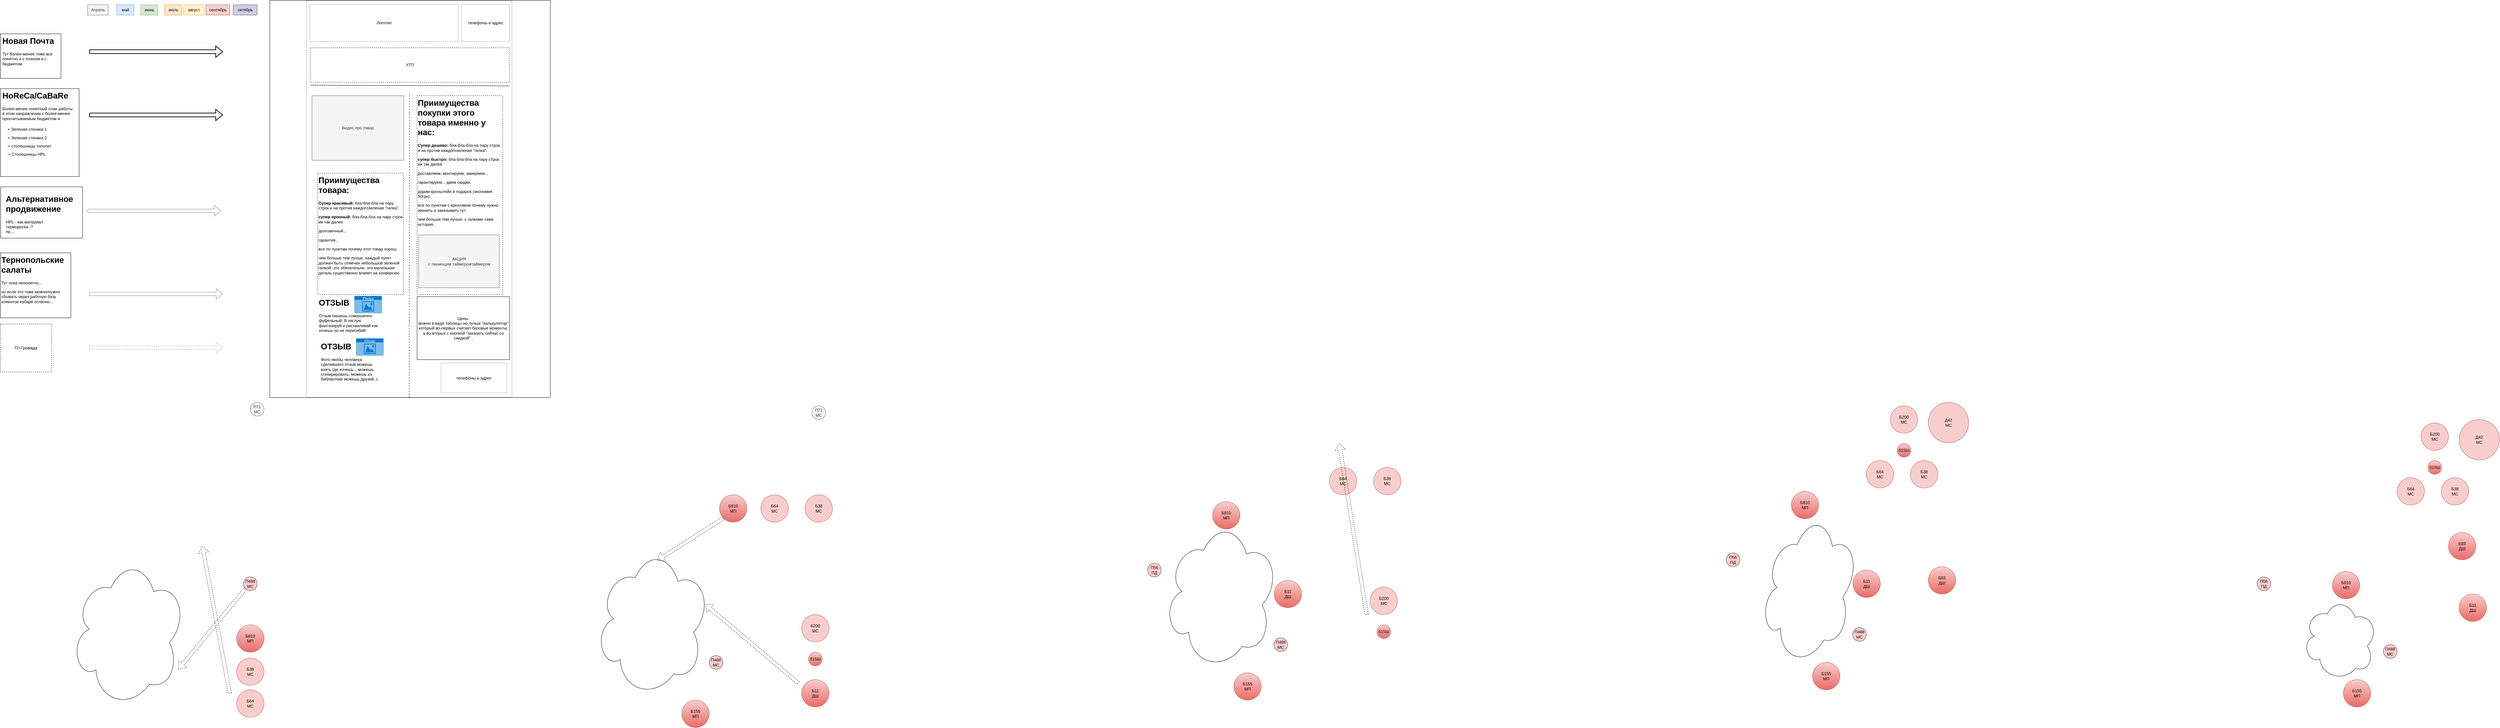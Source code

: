 <mxfile version="28.2.1">
  <diagram name="Страница — 1" id="AKcE09l3o6iO4Kq20cnW">
    <mxGraphModel dx="2803" dy="3482" grid="1" gridSize="10" guides="1" tooltips="1" connect="1" arrows="1" fold="1" page="1" pageScale="1" pageWidth="827" pageHeight="1169" math="0" shadow="0">
      <root>
        <mxCell id="0" />
        <mxCell id="1" parent="0" />
        <mxCell id="nsNuIMtcXiOr1RFA82_m-1" value="&lt;div&gt;П71&lt;/div&gt;&lt;div&gt;МС&lt;/div&gt;" style="ellipse;whiteSpace=wrap;html=1;aspect=fixed;fillColor=#f5f5f5;fontColor=#333333;strokeColor=#666666;" parent="1" vertex="1">
          <mxGeometry x="770" y="10" width="40" height="40" as="geometry" />
        </mxCell>
        <mxCell id="nsNuIMtcXiOr1RFA82_m-2" value="" style="ellipse;shape=cloud;whiteSpace=wrap;html=1;rotation=15;" parent="1" vertex="1">
          <mxGeometry x="249" y="460" width="330" height="440" as="geometry" />
        </mxCell>
        <mxCell id="nsNuIMtcXiOr1RFA82_m-3" value="&lt;div&gt;Б38&lt;/div&gt;&lt;div&gt;МС&lt;/div&gt;" style="ellipse;whiteSpace=wrap;html=1;aspect=fixed;fillColor=#f8cecc;strokeColor=#b85450;" parent="1" vertex="1">
          <mxGeometry x="730" y="757" width="80" height="80" as="geometry" />
        </mxCell>
        <mxCell id="nsNuIMtcXiOr1RFA82_m-4" value="&lt;div&gt;Б64&lt;/div&gt;&lt;div&gt;МС&lt;/div&gt;" style="ellipse;whiteSpace=wrap;html=1;aspect=fixed;fillColor=#f8cecc;strokeColor=#b85450;" parent="1" vertex="1">
          <mxGeometry x="730" y="850" width="80" height="80" as="geometry" />
        </mxCell>
        <mxCell id="nsNuIMtcXiOr1RFA82_m-5" value="&lt;div&gt;Б810&lt;/div&gt;&lt;div&gt;МП&lt;/div&gt;" style="ellipse;whiteSpace=wrap;html=1;aspect=fixed;fillColor=#f8cecc;strokeColor=#b85450;gradientColor=#ea6b66;" parent="1" vertex="1">
          <mxGeometry x="730" y="660" width="80" height="80" as="geometry" />
        </mxCell>
        <mxCell id="nsNuIMtcXiOr1RFA82_m-6" value="&lt;div&gt;П488&lt;/div&gt;&lt;div&gt;МС&lt;/div&gt;" style="ellipse;whiteSpace=wrap;html=1;aspect=fixed;fillColor=#ffcccc;strokeColor=#36393d;" parent="1" vertex="1">
          <mxGeometry x="750" y="520" width="40" height="40" as="geometry" />
        </mxCell>
        <mxCell id="nsNuIMtcXiOr1RFA82_m-7" value="&lt;div&gt;П71&lt;/div&gt;&lt;div&gt;МС&lt;/div&gt;" style="ellipse;whiteSpace=wrap;html=1;aspect=fixed;fillColor=#f5f5f5;fontColor=#333333;strokeColor=#666666;" parent="1" vertex="1">
          <mxGeometry x="2410" y="20" width="40" height="40" as="geometry" />
        </mxCell>
        <mxCell id="nsNuIMtcXiOr1RFA82_m-8" value="" style="ellipse;shape=cloud;whiteSpace=wrap;html=1;rotation=15;" parent="1" vertex="1">
          <mxGeometry x="1780" y="430" width="330" height="440" as="geometry" />
        </mxCell>
        <mxCell id="nsNuIMtcXiOr1RFA82_m-9" value="&lt;div&gt;Б38&lt;/div&gt;&lt;div&gt;МС&lt;/div&gt;" style="ellipse;whiteSpace=wrap;html=1;aspect=fixed;fillColor=#f8cecc;strokeColor=#b85450;" parent="1" vertex="1">
          <mxGeometry x="2390" y="280" width="80" height="80" as="geometry" />
        </mxCell>
        <mxCell id="nsNuIMtcXiOr1RFA82_m-10" value="&lt;div&gt;Б64&lt;/div&gt;&lt;div&gt;МС&lt;/div&gt;" style="ellipse;whiteSpace=wrap;html=1;aspect=fixed;fillColor=#f8cecc;strokeColor=#b85450;" parent="1" vertex="1">
          <mxGeometry x="2261" y="280" width="80" height="80" as="geometry" />
        </mxCell>
        <mxCell id="nsNuIMtcXiOr1RFA82_m-11" value="&lt;div&gt;Б810&lt;/div&gt;&lt;div&gt;МП&lt;/div&gt;" style="ellipse;whiteSpace=wrap;html=1;aspect=fixed;fillColor=#f8cecc;strokeColor=#b85450;gradientColor=#ea6b66;" parent="1" vertex="1">
          <mxGeometry x="2140" y="280" width="80" height="80" as="geometry" />
        </mxCell>
        <mxCell id="nsNuIMtcXiOr1RFA82_m-12" value="&lt;div&gt;П488&lt;/div&gt;&lt;div&gt;МС&lt;/div&gt;" style="ellipse;whiteSpace=wrap;html=1;aspect=fixed;fillColor=#ffcccc;strokeColor=#36393d;" parent="1" vertex="1">
          <mxGeometry x="2110" y="750" width="40" height="40" as="geometry" />
        </mxCell>
        <mxCell id="nsNuIMtcXiOr1RFA82_m-13" value="" style="shape=flexArrow;endArrow=classic;html=1;rounded=0;exitX=0;exitY=1;exitDx=0;exitDy=0;dashed=1;" parent="1" source="nsNuIMtcXiOr1RFA82_m-6" edge="1">
          <mxGeometry width="50" height="50" relative="1" as="geometry">
            <mxPoint x="630" y="520" as="sourcePoint" />
            <mxPoint x="560" y="790" as="targetPoint" />
          </mxGeometry>
        </mxCell>
        <mxCell id="nsNuIMtcXiOr1RFA82_m-14" value="" style="shape=flexArrow;endArrow=classic;html=1;rounded=0;dashed=1;" parent="1" edge="1">
          <mxGeometry width="50" height="50" relative="1" as="geometry">
            <mxPoint x="710" y="860" as="sourcePoint" />
            <mxPoint x="630" y="430" as="targetPoint" />
          </mxGeometry>
        </mxCell>
        <mxCell id="nsNuIMtcXiOr1RFA82_m-15" value="&lt;div&gt;Б155&lt;/div&gt;&lt;div&gt;МП&lt;/div&gt;" style="ellipse;whiteSpace=wrap;html=1;aspect=fixed;fillColor=#f8cecc;strokeColor=#b85450;gradientColor=#ea6b66;" parent="1" vertex="1">
          <mxGeometry x="2030" y="880" width="80" height="80" as="geometry" />
        </mxCell>
        <mxCell id="nsNuIMtcXiOr1RFA82_m-16" value="&lt;div&gt;Б200&lt;/div&gt;&lt;div&gt;МС&lt;/div&gt;" style="ellipse;whiteSpace=wrap;html=1;aspect=fixed;fillColor=#f8cecc;strokeColor=#b85450;" parent="1" vertex="1">
          <mxGeometry x="2380" y="630" width="80" height="80" as="geometry" />
        </mxCell>
        <mxCell id="nsNuIMtcXiOr1RFA82_m-17" value="&lt;div&gt;Б11&lt;/div&gt;&lt;div&gt;ДШ&lt;/div&gt;" style="ellipse;whiteSpace=wrap;html=1;aspect=fixed;fillColor=#f8cecc;strokeColor=#b85450;gradientColor=#ea6b66;" parent="1" vertex="1">
          <mxGeometry x="2380" y="820" width="80" height="80" as="geometry" />
        </mxCell>
        <mxCell id="nsNuIMtcXiOr1RFA82_m-18" value="б15Ш" style="ellipse;whiteSpace=wrap;html=1;aspect=fixed;fillColor=#f8cecc;strokeColor=#b85450;gradientColor=#ea6b66;" parent="1" vertex="1">
          <mxGeometry x="2400" y="740" width="40" height="40" as="geometry" />
        </mxCell>
        <mxCell id="nsNuIMtcXiOr1RFA82_m-22" value="" style="ellipse;shape=cloud;whiteSpace=wrap;html=1;rotation=15;" parent="1" vertex="1">
          <mxGeometry x="3440" y="350" width="330" height="440" as="geometry" />
        </mxCell>
        <mxCell id="nsNuIMtcXiOr1RFA82_m-23" value="&lt;div&gt;Б38&lt;/div&gt;&lt;div&gt;МС&lt;/div&gt;" style="ellipse;whiteSpace=wrap;html=1;aspect=fixed;fillColor=#f8cecc;strokeColor=#b85450;" parent="1" vertex="1">
          <mxGeometry x="4050" y="200" width="80" height="80" as="geometry" />
        </mxCell>
        <mxCell id="nsNuIMtcXiOr1RFA82_m-24" value="&lt;div&gt;Б64&lt;/div&gt;&lt;div&gt;МС&lt;/div&gt;" style="ellipse;whiteSpace=wrap;html=1;aspect=fixed;fillColor=#f8cecc;strokeColor=#b85450;" parent="1" vertex="1">
          <mxGeometry x="3921" y="200" width="80" height="80" as="geometry" />
        </mxCell>
        <mxCell id="nsNuIMtcXiOr1RFA82_m-25" value="&lt;div&gt;Б810&lt;/div&gt;&lt;div&gt;МП&lt;/div&gt;" style="ellipse;whiteSpace=wrap;html=1;aspect=fixed;fillColor=#f8cecc;strokeColor=#b85450;gradientColor=#ea6b66;" parent="1" vertex="1">
          <mxGeometry x="3580" y="300" width="80" height="80" as="geometry" />
        </mxCell>
        <mxCell id="nsNuIMtcXiOr1RFA82_m-26" value="&lt;div&gt;П488&lt;/div&gt;&lt;div&gt;МС&lt;/div&gt;" style="ellipse;whiteSpace=wrap;html=1;aspect=fixed;fillColor=#ffcccc;strokeColor=#36393d;" parent="1" vertex="1">
          <mxGeometry x="3759" y="698" width="40" height="40" as="geometry" />
        </mxCell>
        <mxCell id="nsNuIMtcXiOr1RFA82_m-27" value="&lt;div&gt;Б155&lt;/div&gt;&lt;div&gt;МП&lt;/div&gt;" style="ellipse;whiteSpace=wrap;html=1;aspect=fixed;fillColor=#f8cecc;strokeColor=#b85450;gradientColor=#ea6b66;" parent="1" vertex="1">
          <mxGeometry x="3642" y="800" width="80" height="80" as="geometry" />
        </mxCell>
        <mxCell id="nsNuIMtcXiOr1RFA82_m-28" value="&lt;div&gt;Б200&lt;/div&gt;&lt;div&gt;МС&lt;/div&gt;" style="ellipse;whiteSpace=wrap;html=1;aspect=fixed;fillColor=#f8cecc;strokeColor=#b85450;" parent="1" vertex="1">
          <mxGeometry x="4040" y="550" width="80" height="80" as="geometry" />
        </mxCell>
        <mxCell id="nsNuIMtcXiOr1RFA82_m-29" value="&lt;div&gt;Б11&lt;/div&gt;&lt;div&gt;ДШ&lt;/div&gt;" style="ellipse;whiteSpace=wrap;html=1;aspect=fixed;fillColor=#f8cecc;strokeColor=#b85450;gradientColor=#ea6b66;" parent="1" vertex="1">
          <mxGeometry x="3760" y="530" width="80" height="80" as="geometry" />
        </mxCell>
        <mxCell id="nsNuIMtcXiOr1RFA82_m-30" value="б15Ш" style="ellipse;whiteSpace=wrap;html=1;aspect=fixed;fillColor=#f8cecc;strokeColor=#b85450;gradientColor=#ea6b66;" parent="1" vertex="1">
          <mxGeometry x="4060" y="660" width="40" height="40" as="geometry" />
        </mxCell>
        <mxCell id="nsNuIMtcXiOr1RFA82_m-31" value="" style="shape=flexArrow;endArrow=classic;html=1;rounded=0;dashed=1;exitX=0;exitY=1;exitDx=0;exitDy=0;entryX=0.4;entryY=0.1;entryDx=0;entryDy=0;entryPerimeter=0;" parent="1" source="nsNuIMtcXiOr1RFA82_m-11" target="nsNuIMtcXiOr1RFA82_m-8" edge="1">
          <mxGeometry width="50" height="50" relative="1" as="geometry">
            <mxPoint x="1960" y="370" as="sourcePoint" />
            <mxPoint x="1892" y="447" as="targetPoint" />
          </mxGeometry>
        </mxCell>
        <mxCell id="nsNuIMtcXiOr1RFA82_m-32" value="" style="shape=flexArrow;endArrow=classic;html=1;rounded=0;dashed=1;entryX=0.91;entryY=0.3;entryDx=0;entryDy=0;entryPerimeter=0;" parent="1" target="nsNuIMtcXiOr1RFA82_m-8" edge="1">
          <mxGeometry width="50" height="50" relative="1" as="geometry">
            <mxPoint x="2370" y="830" as="sourcePoint" />
            <mxPoint x="2160" y="600" as="targetPoint" />
          </mxGeometry>
        </mxCell>
        <mxCell id="nsNuIMtcXiOr1RFA82_m-33" value="&lt;div&gt;П56&lt;/div&gt;&lt;div&gt;ПД&lt;/div&gt;" style="ellipse;whiteSpace=wrap;html=1;aspect=fixed;fillColor=#ffcccc;strokeColor=#36393d;" parent="1" vertex="1">
          <mxGeometry x="3390" y="480" width="40" height="40" as="geometry" />
        </mxCell>
        <mxCell id="nsNuIMtcXiOr1RFA82_m-34" value="" style="ellipse;shape=cloud;whiteSpace=wrap;html=1;rotation=15;" parent="1" vertex="1">
          <mxGeometry x="5187.68" y="327.59" width="270" height="450" as="geometry" />
        </mxCell>
        <mxCell id="nsNuIMtcXiOr1RFA82_m-35" value="&lt;div&gt;Б38&lt;/div&gt;&lt;div&gt;МС&lt;/div&gt;" style="ellipse;whiteSpace=wrap;html=1;aspect=fixed;fillColor=#f8cecc;strokeColor=#b85450;" parent="1" vertex="1">
          <mxGeometry x="5618" y="180" width="80" height="80" as="geometry" />
        </mxCell>
        <mxCell id="nsNuIMtcXiOr1RFA82_m-36" value="&lt;div&gt;Б64&lt;/div&gt;&lt;div&gt;МС&lt;/div&gt;" style="ellipse;whiteSpace=wrap;html=1;aspect=fixed;fillColor=#f8cecc;strokeColor=#b85450;" parent="1" vertex="1">
          <mxGeometry x="5489" y="180" width="80" height="80" as="geometry" />
        </mxCell>
        <mxCell id="nsNuIMtcXiOr1RFA82_m-37" value="&lt;div&gt;Б810&lt;/div&gt;&lt;div&gt;МП&lt;/div&gt;" style="ellipse;whiteSpace=wrap;html=1;aspect=fixed;fillColor=#f8cecc;strokeColor=#b85450;gradientColor=#ea6b66;" parent="1" vertex="1">
          <mxGeometry x="5270" y="270" width="80" height="80" as="geometry" />
        </mxCell>
        <mxCell id="nsNuIMtcXiOr1RFA82_m-38" value="&lt;div&gt;П488&lt;/div&gt;&lt;div&gt;МС&lt;/div&gt;" style="ellipse;whiteSpace=wrap;html=1;aspect=fixed;fillColor=#ffcccc;strokeColor=#36393d;" parent="1" vertex="1">
          <mxGeometry x="5449" y="668" width="40" height="40" as="geometry" />
        </mxCell>
        <mxCell id="nsNuIMtcXiOr1RFA82_m-39" value="&lt;div&gt;Б155&lt;/div&gt;&lt;div&gt;МП&lt;/div&gt;" style="ellipse;whiteSpace=wrap;html=1;aspect=fixed;fillColor=#f8cecc;strokeColor=#b85450;gradientColor=#ea6b66;" parent="1" vertex="1">
          <mxGeometry x="5332" y="770" width="80" height="80" as="geometry" />
        </mxCell>
        <mxCell id="nsNuIMtcXiOr1RFA82_m-40" value="&lt;div&gt;Б200&lt;/div&gt;&lt;div&gt;МС&lt;/div&gt;" style="ellipse;whiteSpace=wrap;html=1;aspect=fixed;fillColor=#f8cecc;strokeColor=#b85450;" parent="1" vertex="1">
          <mxGeometry x="5559" y="20" width="80" height="80" as="geometry" />
        </mxCell>
        <mxCell id="nsNuIMtcXiOr1RFA82_m-41" value="&lt;div&gt;Б11&lt;/div&gt;&lt;div&gt;ДШ&lt;/div&gt;" style="ellipse;whiteSpace=wrap;html=1;aspect=fixed;fillColor=#f8cecc;strokeColor=#b85450;gradientColor=#ea6b66;" parent="1" vertex="1">
          <mxGeometry x="5450" y="500" width="80" height="80" as="geometry" />
        </mxCell>
        <mxCell id="nsNuIMtcXiOr1RFA82_m-42" value="б15Ш" style="ellipse;whiteSpace=wrap;html=1;aspect=fixed;fillColor=#f8cecc;strokeColor=#b85450;gradientColor=#ea6b66;" parent="1" vertex="1">
          <mxGeometry x="5579" y="130" width="40" height="40" as="geometry" />
        </mxCell>
        <mxCell id="nsNuIMtcXiOr1RFA82_m-43" value="&lt;div&gt;П56&lt;/div&gt;&lt;div&gt;ПД&lt;/div&gt;" style="ellipse;whiteSpace=wrap;html=1;aspect=fixed;fillColor=#ffcccc;strokeColor=#36393d;" parent="1" vertex="1">
          <mxGeometry x="5080" y="450" width="40" height="40" as="geometry" />
        </mxCell>
        <mxCell id="nsNuIMtcXiOr1RFA82_m-44" value="&lt;div&gt;Б83&lt;/div&gt;&lt;div&gt;ДШ&lt;/div&gt;" style="ellipse;whiteSpace=wrap;html=1;aspect=fixed;fillColor=#f8cecc;strokeColor=#b85450;gradientColor=#ea6b66;" parent="1" vertex="1">
          <mxGeometry x="5670" y="490" width="80" height="80" as="geometry" />
        </mxCell>
        <mxCell id="nsNuIMtcXiOr1RFA82_m-45" value="&lt;div&gt;Д42&lt;/div&gt;&lt;div&gt;МС&lt;/div&gt;" style="ellipse;whiteSpace=wrap;html=1;aspect=fixed;fillColor=#f8cecc;strokeColor=#b85450;" parent="1" vertex="1">
          <mxGeometry x="5670" y="10" width="118" height="118" as="geometry" />
        </mxCell>
        <mxCell id="nsNuIMtcXiOr1RFA82_m-46" value="" style="shape=flexArrow;endArrow=classic;html=1;rounded=0;dashed=1;" parent="1" edge="1">
          <mxGeometry width="50" height="50" relative="1" as="geometry">
            <mxPoint x="4030" y="630" as="sourcePoint" />
            <mxPoint x="3950" y="130" as="targetPoint" />
          </mxGeometry>
        </mxCell>
        <mxCell id="nsNuIMtcXiOr1RFA82_m-47" value="" style="ellipse;shape=cloud;whiteSpace=wrap;html=1;rotation=15;" parent="1" vertex="1">
          <mxGeometry x="6762.24" y="580.83" width="220" height="240" as="geometry" />
        </mxCell>
        <mxCell id="nsNuIMtcXiOr1RFA82_m-48" value="&lt;div&gt;Б38&lt;/div&gt;&lt;div&gt;МС&lt;/div&gt;" style="ellipse;whiteSpace=wrap;html=1;aspect=fixed;fillColor=#f8cecc;strokeColor=#b85450;" parent="1" vertex="1">
          <mxGeometry x="7168" y="230" width="80" height="80" as="geometry" />
        </mxCell>
        <mxCell id="nsNuIMtcXiOr1RFA82_m-49" value="&lt;div&gt;Б64&lt;/div&gt;&lt;div&gt;МС&lt;/div&gt;" style="ellipse;whiteSpace=wrap;html=1;aspect=fixed;fillColor=#f8cecc;strokeColor=#b85450;" parent="1" vertex="1">
          <mxGeometry x="7039" y="230" width="80" height="80" as="geometry" />
        </mxCell>
        <mxCell id="nsNuIMtcXiOr1RFA82_m-50" value="&lt;div&gt;Б810&lt;/div&gt;&lt;div&gt;МП&lt;/div&gt;" style="ellipse;whiteSpace=wrap;html=1;aspect=fixed;fillColor=#f8cecc;strokeColor=#b85450;gradientColor=#ea6b66;" parent="1" vertex="1">
          <mxGeometry x="6850" y="504" width="80" height="80" as="geometry" />
        </mxCell>
        <mxCell id="nsNuIMtcXiOr1RFA82_m-51" value="&lt;div&gt;П488&lt;/div&gt;&lt;div&gt;МС&lt;/div&gt;" style="ellipse;whiteSpace=wrap;html=1;aspect=fixed;fillColor=#ffcccc;strokeColor=#36393d;" parent="1" vertex="1">
          <mxGeometry x="6999" y="718" width="40" height="40" as="geometry" />
        </mxCell>
        <mxCell id="nsNuIMtcXiOr1RFA82_m-52" value="&lt;div&gt;Б155&lt;/div&gt;&lt;div&gt;МП&lt;/div&gt;" style="ellipse;whiteSpace=wrap;html=1;aspect=fixed;fillColor=#f8cecc;strokeColor=#b85450;gradientColor=#ea6b66;" parent="1" vertex="1">
          <mxGeometry x="6882" y="820" width="80" height="80" as="geometry" />
        </mxCell>
        <mxCell id="nsNuIMtcXiOr1RFA82_m-53" value="&lt;div&gt;Б200&lt;/div&gt;&lt;div&gt;МС&lt;/div&gt;" style="ellipse;whiteSpace=wrap;html=1;aspect=fixed;fillColor=#f8cecc;strokeColor=#b85450;" parent="1" vertex="1">
          <mxGeometry x="7109" y="70" width="80" height="80" as="geometry" />
        </mxCell>
        <mxCell id="nsNuIMtcXiOr1RFA82_m-54" value="&lt;div&gt;Б11&lt;/div&gt;&lt;div&gt;ДШ&lt;/div&gt;" style="ellipse;whiteSpace=wrap;html=1;aspect=fixed;fillColor=#f8cecc;strokeColor=#b85450;gradientColor=#ea6b66;" parent="1" vertex="1">
          <mxGeometry x="7220" y="570" width="80" height="80" as="geometry" />
        </mxCell>
        <mxCell id="nsNuIMtcXiOr1RFA82_m-55" value="б15Ш" style="ellipse;whiteSpace=wrap;html=1;aspect=fixed;fillColor=#f8cecc;strokeColor=#b85450;gradientColor=#ea6b66;" parent="1" vertex="1">
          <mxGeometry x="7129" y="180" width="40" height="40" as="geometry" />
        </mxCell>
        <mxCell id="nsNuIMtcXiOr1RFA82_m-56" value="&lt;div&gt;П56&lt;/div&gt;&lt;div&gt;ПД&lt;/div&gt;" style="ellipse;whiteSpace=wrap;html=1;aspect=fixed;fillColor=#ffcccc;strokeColor=#36393d;" parent="1" vertex="1">
          <mxGeometry x="6630" y="520" width="40" height="40" as="geometry" />
        </mxCell>
        <mxCell id="nsNuIMtcXiOr1RFA82_m-57" value="&lt;div&gt;Б83&lt;/div&gt;&lt;div&gt;ДШ&lt;/div&gt;" style="ellipse;whiteSpace=wrap;html=1;aspect=fixed;fillColor=#f8cecc;strokeColor=#b85450;gradientColor=#ea6b66;" parent="1" vertex="1">
          <mxGeometry x="7189" y="390" width="80" height="80" as="geometry" />
        </mxCell>
        <mxCell id="nsNuIMtcXiOr1RFA82_m-58" value="&lt;div&gt;Д42&lt;/div&gt;&lt;div&gt;МС&lt;/div&gt;" style="ellipse;whiteSpace=wrap;html=1;aspect=fixed;fillColor=#f8cecc;strokeColor=#b85450;" parent="1" vertex="1">
          <mxGeometry x="7220" y="60" width="118" height="118" as="geometry" />
        </mxCell>
        <mxCell id="nsNuIMtcXiOr1RFA82_m-70" value="ГО Громада" style="rounded=0;whiteSpace=wrap;html=1;dashed=1;" parent="1" vertex="1">
          <mxGeometry x="40" y="-219" width="150" height="140" as="geometry" />
        </mxCell>
        <mxCell id="nsNuIMtcXiOr1RFA82_m-72" value="" style="group" parent="1" vertex="1" connectable="0">
          <mxGeometry x="40" y="-907" width="230" height="257" as="geometry" />
        </mxCell>
        <mxCell id="nsNuIMtcXiOr1RFA82_m-65" value="" style="rounded=0;whiteSpace=wrap;html=1;" parent="nsNuIMtcXiOr1RFA82_m-72" vertex="1">
          <mxGeometry width="230" height="257" as="geometry" />
        </mxCell>
        <mxCell id="nsNuIMtcXiOr1RFA82_m-59" value="&lt;h1 style=&quot;margin-top: 0px;&quot;&gt;HoReCa/CaBaRe&lt;/h1&gt;&lt;p&gt;Более-менее понятный план работы в этом направлении с более-менее&amp;nbsp; просчитываемым бюджетом и понятными кандидатурами и механизмами. и поставщиками:&lt;/p&gt;" style="text;html=1;whiteSpace=wrap;overflow=hidden;rounded=0;" parent="nsNuIMtcXiOr1RFA82_m-72" vertex="1">
          <mxGeometry x="4" width="216" height="96.375" as="geometry" />
        </mxCell>
        <mxCell id="nsNuIMtcXiOr1RFA82_m-60" value="+ Зеленая стенака 1" style="text;html=1;align=center;verticalAlign=middle;resizable=0;points=[];autosize=1;strokeColor=none;fillColor=none;" parent="nsNuIMtcXiOr1RFA82_m-72" vertex="1">
          <mxGeometry x="8" y="104.406" width="140" height="30" as="geometry" />
        </mxCell>
        <mxCell id="nsNuIMtcXiOr1RFA82_m-61" value="+ Зеленая стенака 2" style="text;html=1;align=center;verticalAlign=middle;resizable=0;points=[];autosize=1;strokeColor=none;fillColor=none;" parent="nsNuIMtcXiOr1RFA82_m-72" vertex="1">
          <mxGeometry x="8" y="128.5" width="140" height="30" as="geometry" />
        </mxCell>
        <mxCell id="nsNuIMtcXiOr1RFA82_m-62" value="+ Столешницы HPL" style="text;html=1;align=center;verticalAlign=middle;resizable=0;points=[];autosize=1;strokeColor=none;fillColor=none;" parent="nsNuIMtcXiOr1RFA82_m-72" vertex="1">
          <mxGeometry x="12" y="176.688" width="130" height="30" as="geometry" />
        </mxCell>
        <mxCell id="nsNuIMtcXiOr1RFA82_m-63" value="+ столешницы тополит" style="text;html=1;align=center;verticalAlign=middle;resizable=0;points=[];autosize=1;strokeColor=none;fillColor=none;" parent="nsNuIMtcXiOr1RFA82_m-72" vertex="1">
          <mxGeometry x="10" y="152.594" width="150" height="30" as="geometry" />
        </mxCell>
        <mxCell id="nsNuIMtcXiOr1RFA82_m-73" value="" style="group" parent="1" vertex="1" connectable="0">
          <mxGeometry x="40" y="-1067" width="184" height="130" as="geometry" />
        </mxCell>
        <mxCell id="nsNuIMtcXiOr1RFA82_m-66" value="" style="rounded=0;whiteSpace=wrap;html=1;" parent="nsNuIMtcXiOr1RFA82_m-73" vertex="1">
          <mxGeometry width="177" height="130" as="geometry" />
        </mxCell>
        <mxCell id="nsNuIMtcXiOr1RFA82_m-64" value="&lt;h1 style=&quot;margin-top: 0px;&quot;&gt;Новая Почта&lt;/h1&gt;&lt;p&gt;Тут более-менее тоже все понятно и с планом и с бюджетом&lt;/p&gt;" style="text;html=1;whiteSpace=wrap;overflow=hidden;rounded=0;" parent="nsNuIMtcXiOr1RFA82_m-73" vertex="1">
          <mxGeometry x="4" width="180" height="120" as="geometry" />
        </mxCell>
        <mxCell id="nsNuIMtcXiOr1RFA82_m-74" value="" style="group" parent="1" vertex="1" connectable="0">
          <mxGeometry x="40" y="-427" width="207" height="190" as="geometry" />
        </mxCell>
        <mxCell id="nsNuIMtcXiOr1RFA82_m-69" value="" style="rounded=0;whiteSpace=wrap;html=1;" parent="nsNuIMtcXiOr1RFA82_m-74" vertex="1">
          <mxGeometry width="206" height="190" as="geometry" />
        </mxCell>
        <mxCell id="nsNuIMtcXiOr1RFA82_m-68" value="&lt;h1 style=&quot;margin-top: 0px;&quot;&gt;Тернопольские салаты&lt;/h1&gt;&lt;p&gt;Тут пока непонятно...&lt;/p&gt;&lt;p&gt;но если это тоже можно/нужно сбывать через рабочую базу клиентов кабаре отлично...&lt;/p&gt;" style="text;html=1;whiteSpace=wrap;overflow=hidden;rounded=0;" parent="nsNuIMtcXiOr1RFA82_m-74" vertex="1">
          <mxGeometry x="1" width="206" height="170" as="geometry" />
        </mxCell>
        <mxCell id="nsNuIMtcXiOr1RFA82_m-75" value="" style="shape=flexArrow;endArrow=classic;html=1;rounded=0;strokeWidth=2;" parent="1" edge="1">
          <mxGeometry width="50" height="50" relative="1" as="geometry">
            <mxPoint x="300" y="-830" as="sourcePoint" />
            <mxPoint x="690" y="-830" as="targetPoint" />
          </mxGeometry>
        </mxCell>
        <mxCell id="nsNuIMtcXiOr1RFA82_m-76" value="" style="shape=flexArrow;endArrow=classic;html=1;rounded=0;strokeWidth=2;" parent="1" edge="1">
          <mxGeometry width="50" height="50" relative="1" as="geometry">
            <mxPoint x="300" y="-1015" as="sourcePoint" />
            <mxPoint x="690" y="-1015" as="targetPoint" />
          </mxGeometry>
        </mxCell>
        <mxCell id="nsNuIMtcXiOr1RFA82_m-77" value="" style="shape=flexArrow;endArrow=classic;html=1;rounded=0;strokeWidth=1;strokeColor=#7D7D7D;" parent="1" edge="1">
          <mxGeometry width="50" height="50" relative="1" as="geometry">
            <mxPoint x="300" y="-307" as="sourcePoint" />
            <mxPoint x="690" y="-307" as="targetPoint" />
          </mxGeometry>
        </mxCell>
        <mxCell id="nsNuIMtcXiOr1RFA82_m-78" value="" style="shape=flexArrow;endArrow=classic;html=1;rounded=0;strokeWidth=1;dashed=1;strokeColor=#7D7D7D;" parent="1" edge="1">
          <mxGeometry width="50" height="50" relative="1" as="geometry">
            <mxPoint x="300" y="-149.83" as="sourcePoint" />
            <mxPoint x="690" y="-149.83" as="targetPoint" />
          </mxGeometry>
        </mxCell>
        <mxCell id="nsNuIMtcXiOr1RFA82_m-79" value="Апрель" style="text;html=1;align=center;verticalAlign=middle;resizable=0;points=[];autosize=1;strokeColor=#666666;fillColor=#f5f5f5;fontColor=#333333;" parent="1" vertex="1">
          <mxGeometry x="295" y="-1152" width="60" height="30" as="geometry" />
        </mxCell>
        <mxCell id="nsNuIMtcXiOr1RFA82_m-80" value="май" style="text;html=1;align=center;verticalAlign=middle;resizable=0;points=[];autosize=1;strokeColor=#6c8ebf;fillColor=#dae8fc;" parent="1" vertex="1">
          <mxGeometry x="380" y="-1152" width="50" height="30" as="geometry" />
        </mxCell>
        <mxCell id="nsNuIMtcXiOr1RFA82_m-81" value="июнь" style="text;html=1;align=center;verticalAlign=middle;resizable=0;points=[];autosize=1;strokeColor=#82b366;fillColor=#d5e8d4;" parent="1" vertex="1">
          <mxGeometry x="450" y="-1152" width="50" height="30" as="geometry" />
        </mxCell>
        <mxCell id="nsNuIMtcXiOr1RFA82_m-82" value="июль" style="text;html=1;align=center;verticalAlign=middle;resizable=0;points=[];autosize=1;strokeColor=#d79b00;fillColor=#ffe6cc;" parent="1" vertex="1">
          <mxGeometry x="520" y="-1152" width="50" height="30" as="geometry" />
        </mxCell>
        <mxCell id="nsNuIMtcXiOr1RFA82_m-84" value="август" style="text;html=1;align=center;verticalAlign=middle;resizable=0;points=[];autosize=1;strokeColor=#d6b656;fillColor=#fff2cc;" parent="1" vertex="1">
          <mxGeometry x="575" y="-1152" width="60" height="30" as="geometry" />
        </mxCell>
        <mxCell id="nsNuIMtcXiOr1RFA82_m-85" value="сентябрь" style="text;html=1;align=center;verticalAlign=middle;resizable=0;points=[];autosize=1;strokeColor=#b85450;fillColor=#f8cecc;" parent="1" vertex="1">
          <mxGeometry x="640" y="-1152" width="70" height="30" as="geometry" />
        </mxCell>
        <mxCell id="nsNuIMtcXiOr1RFA82_m-86" value="октябрь" style="text;html=1;align=center;verticalAlign=middle;resizable=0;points=[];autosize=1;strokeColor=#56517e;fillColor=#d0cee2;" parent="1" vertex="1">
          <mxGeometry x="720" y="-1152" width="70" height="30" as="geometry" />
        </mxCell>
        <mxCell id="nsNuIMtcXiOr1RFA82_m-87" value="" style="rounded=0;whiteSpace=wrap;html=1;" parent="1" vertex="1">
          <mxGeometry x="41" y="-620" width="239" height="150" as="geometry" />
        </mxCell>
        <mxCell id="nsNuIMtcXiOr1RFA82_m-88" value="&lt;h1 style=&quot;margin-top: 0px;&quot;&gt;Альтернативное продвижение&lt;/h1&gt;&lt;p&gt;HPL - как материал&lt;br&gt;термодоска -?&lt;br&gt;пр....&lt;/p&gt;" style="text;html=1;whiteSpace=wrap;overflow=hidden;rounded=0;" parent="1" vertex="1">
          <mxGeometry x="54" y="-605" width="213" height="120" as="geometry" />
        </mxCell>
        <mxCell id="nsNuIMtcXiOr1RFA82_m-89" value="" style="shape=flexArrow;endArrow=classic;html=1;rounded=0;strokeWidth=1;strokeColor=#7D7D7D;" parent="1" edge="1">
          <mxGeometry width="50" height="50" relative="1" as="geometry">
            <mxPoint x="295" y="-550" as="sourcePoint" />
            <mxPoint x="685" y="-550" as="targetPoint" />
          </mxGeometry>
        </mxCell>
        <mxCell id="nsNuIMtcXiOr1RFA82_m-90" value="" style="group" parent="1" vertex="1" connectable="0">
          <mxGeometry x="827" y="-1165" width="819" height="1161" as="geometry" />
        </mxCell>
        <mxCell id="nsNuIMtcXiOr1RFA82_m-91" value="" style="rounded=0;whiteSpace=wrap;html=1;" parent="nsNuIMtcXiOr1RFA82_m-90" vertex="1">
          <mxGeometry width="819" height="1161" as="geometry" />
        </mxCell>
        <mxCell id="nsNuIMtcXiOr1RFA82_m-92" value="" style="rounded=0;whiteSpace=wrap;html=1;dashed=1;dashPattern=1 2;" parent="nsNuIMtcXiOr1RFA82_m-90" vertex="1">
          <mxGeometry x="107" y="1.5" width="600" height="1158.5" as="geometry" />
        </mxCell>
        <mxCell id="nsNuIMtcXiOr1RFA82_m-93" value="Логотип" style="rounded=0;whiteSpace=wrap;html=1;dashed=1;dashPattern=1 2;" parent="nsNuIMtcXiOr1RFA82_m-90" vertex="1">
          <mxGeometry x="117" y="11.5" width="433" height="108.5" as="geometry" />
        </mxCell>
        <mxCell id="nsNuIMtcXiOr1RFA82_m-94" value="телефоны и адрес" style="rounded=0;whiteSpace=wrap;html=1;dashed=1;dashPattern=1 2;" parent="nsNuIMtcXiOr1RFA82_m-90" vertex="1">
          <mxGeometry x="560" y="11.5" width="140" height="108.5" as="geometry" />
        </mxCell>
        <mxCell id="nsNuIMtcXiOr1RFA82_m-95" value="УТП" style="text;html=1;align=center;verticalAlign=middle;whiteSpace=wrap;rounded=0;dashed=1;strokeColor=default;" parent="nsNuIMtcXiOr1RFA82_m-90" vertex="1">
          <mxGeometry x="118" y="138.5" width="582" height="101" as="geometry" />
        </mxCell>
        <mxCell id="nsNuIMtcXiOr1RFA82_m-96" value="" style="endArrow=none;html=1;rounded=0;" parent="nsNuIMtcXiOr1RFA82_m-90" edge="1">
          <mxGeometry width="50" height="50" relative="1" as="geometry">
            <mxPoint x="118" y="248" as="sourcePoint" />
            <mxPoint x="700" y="250" as="targetPoint" />
          </mxGeometry>
        </mxCell>
        <mxCell id="nsNuIMtcXiOr1RFA82_m-97" value="Видео про товар" style="rounded=0;whiteSpace=wrap;html=1;fillColor=#f5f5f5;fontColor=#333333;strokeColor=#666666;" parent="nsNuIMtcXiOr1RFA82_m-90" vertex="1">
          <mxGeometry x="123" y="278.5" width="268" height="189" as="geometry" />
        </mxCell>
        <mxCell id="nsNuIMtcXiOr1RFA82_m-98" value="" style="endArrow=none;dashed=1;html=1;dashPattern=1 3;strokeWidth=2;rounded=0;exitX=0.5;exitY=1;exitDx=0;exitDy=0;" parent="nsNuIMtcXiOr1RFA82_m-90" source="nsNuIMtcXiOr1RFA82_m-92" edge="1">
          <mxGeometry width="50" height="50" relative="1" as="geometry">
            <mxPoint x="412" y="995" as="sourcePoint" />
            <mxPoint x="408" y="271" as="targetPoint" />
          </mxGeometry>
        </mxCell>
        <mxCell id="nsNuIMtcXiOr1RFA82_m-99" value="&lt;h1 style=&quot;margin-top: 0px;&quot;&gt;Приимущества товара:&lt;/h1&gt;&lt;p&gt;&lt;b&gt;Супер красивый:&lt;/b&gt; бла-бла-бла на пару строк и на против каждогозеленая &quot;галка&quot;.&lt;/p&gt;&lt;p&gt;&lt;b&gt;супер прочный:&lt;/b&gt; бла-бла-бла на пару строк&lt;br&gt;ии так далее&lt;/p&gt;&lt;p&gt;долговечный...&lt;/p&gt;&lt;p&gt;гарантия...&lt;/p&gt;&lt;p&gt;все по пунктам почему этот товар хорош.&lt;/p&gt;&lt;p&gt;чем больше тем лучше. каждый пункт должен быть отмечен небольшой зеленой галкой. это обязательно. эта маленькая деталь существенно влияет на конверсию.&lt;/p&gt;" style="text;html=1;whiteSpace=wrap;overflow=hidden;rounded=0;strokeColor=default;dashed=1;" parent="nsNuIMtcXiOr1RFA82_m-90" vertex="1">
          <mxGeometry x="140" y="505" width="250" height="355" as="geometry" />
        </mxCell>
        <mxCell id="nsNuIMtcXiOr1RFA82_m-100" value="" style="shape=image;html=1;verticalAlign=top;verticalLabelPosition=bottom;labelBackgroundColor=#ffffff;imageAspect=0;aspect=fixed;image=https://cdn2.iconfinder.com/data/icons/crystalproject/32x32/actions/ok.png" parent="nsNuIMtcXiOr1RFA82_m-90" vertex="1">
          <mxGeometry x="114" y="584" width="16" height="16" as="geometry" />
        </mxCell>
        <mxCell id="nsNuIMtcXiOr1RFA82_m-101" value="" style="shape=image;html=1;verticalAlign=top;verticalLabelPosition=bottom;labelBackgroundColor=#ffffff;imageAspect=0;aspect=fixed;image=https://cdn2.iconfinder.com/data/icons/crystalproject/32x32/actions/ok.png" parent="nsNuIMtcXiOr1RFA82_m-90" vertex="1">
          <mxGeometry x="114" y="628" width="16" height="16" as="geometry" />
        </mxCell>
        <mxCell id="nsNuIMtcXiOr1RFA82_m-102" value="" style="shape=image;html=1;verticalAlign=top;verticalLabelPosition=bottom;labelBackgroundColor=#ffffff;imageAspect=0;aspect=fixed;image=https://cdn2.iconfinder.com/data/icons/crystalproject/32x32/actions/ok.png" parent="nsNuIMtcXiOr1RFA82_m-90" vertex="1">
          <mxGeometry x="114" y="669.5" width="16" height="16" as="geometry" />
        </mxCell>
        <mxCell id="nsNuIMtcXiOr1RFA82_m-103" value="" style="shape=image;html=1;verticalAlign=top;verticalLabelPosition=bottom;labelBackgroundColor=#ffffff;imageAspect=0;aspect=fixed;image=https://cdn2.iconfinder.com/data/icons/crystalproject/32x32/actions/ok.png" parent="nsNuIMtcXiOr1RFA82_m-90" vertex="1">
          <mxGeometry x="114" y="698.5" width="16" height="16" as="geometry" />
        </mxCell>
        <mxCell id="nsNuIMtcXiOr1RFA82_m-104" value="&lt;h1 style=&quot;margin-top: 0px;&quot;&gt;Приимущества покупки этого товара именно у нас:&lt;/h1&gt;&lt;p&gt;&lt;b&gt;Супер дешево:&lt;/b&gt; бла-бла-бла на пару строк и на против каждогозеленая &quot;галка&quot;.&lt;/p&gt;&lt;p&gt;&lt;b&gt;супер быстро:&lt;/b&gt; бла-бла-бла на пару строк&lt;br&gt;ии так далее&lt;/p&gt;&lt;p&gt;доставляем, монтируем, замеряем...&lt;/p&gt;&lt;p&gt;гарантируем... даем скидки.&lt;/p&gt;&lt;p&gt;дарим кронштейн в подарок (экономия 50грн)&lt;/p&gt;&lt;p&gt;все по пунктам с креативом почему нужно звонить и заказывать тут.&lt;/p&gt;&lt;p&gt;чем больше тем лучше. с галками таже история.&lt;/p&gt;" style="text;html=1;whiteSpace=wrap;overflow=hidden;rounded=0;strokeColor=default;dashed=1;" parent="nsNuIMtcXiOr1RFA82_m-90" vertex="1">
          <mxGeometry x="430" y="278.5" width="250" height="581.5" as="geometry" />
        </mxCell>
        <mxCell id="nsNuIMtcXiOr1RFA82_m-105" value="&lt;div&gt;АКЦИЯ&lt;/div&gt;&lt;div&gt;с тикающим таймеромтаймером&lt;/div&gt;" style="rounded=0;whiteSpace=wrap;html=1;fillColor=#f5f5f5;fontColor=#333333;strokeColor=#666666;" parent="nsNuIMtcXiOr1RFA82_m-90" vertex="1">
          <mxGeometry x="434.5" y="685.5" width="235.5" height="154.5" as="geometry" />
        </mxCell>
        <mxCell id="nsNuIMtcXiOr1RFA82_m-106" value="телефоны и адрес" style="rounded=0;whiteSpace=wrap;html=1;dashed=1;dashPattern=1 2;" parent="nsNuIMtcXiOr1RFA82_m-90" vertex="1">
          <mxGeometry x="500" y="1060" width="192" height="87.05" as="geometry" />
        </mxCell>
        <mxCell id="nsNuIMtcXiOr1RFA82_m-107" value="&lt;h1 style=&quot;margin-top: 0px;&quot;&gt;ОТЗЫВ&lt;/h1&gt;&lt;p&gt;Отзыв пишешь совершенно фуфельный. В наглую фантазируй и расхваливай как хочешь но не перигибай!&lt;/p&gt;" style="text;html=1;whiteSpace=wrap;overflow=hidden;rounded=0;" parent="nsNuIMtcXiOr1RFA82_m-90" vertex="1">
          <mxGeometry x="141" y="863" width="180" height="120" as="geometry" />
        </mxCell>
        <mxCell id="nsNuIMtcXiOr1RFA82_m-108" value="&lt;h1 style=&quot;margin-top: 0px;&quot;&gt;ОТЗЫВ&lt;/h1&gt;&lt;p&gt;Фото якобы человека сделавшего отзыв можешь взять где хочешь... можешь сгенирировать, можешь из библиотеки можешь друзей, с их согласия.&lt;/p&gt;" style="text;html=1;whiteSpace=wrap;overflow=hidden;rounded=0;" parent="nsNuIMtcXiOr1RFA82_m-90" vertex="1">
          <mxGeometry x="147" y="991" width="180" height="120" as="geometry" />
        </mxCell>
        <mxCell id="nsNuIMtcXiOr1RFA82_m-109" value="Photo" style="html=1;whiteSpace=wrap;strokeColor=none;fillColor=#0079D6;labelPosition=center;verticalLabelPosition=middle;verticalAlign=top;align=center;fontSize=12;outlineConnect=0;spacingTop=-6;fontColor=#FFFFFF;sketch=0;shape=mxgraph.sitemap.photo;" parent="nsNuIMtcXiOr1RFA82_m-90" vertex="1">
          <mxGeometry x="247" y="864" width="80" height="50" as="geometry" />
        </mxCell>
        <mxCell id="nsNuIMtcXiOr1RFA82_m-110" value="Photo" style="html=1;whiteSpace=wrap;strokeColor=none;fillColor=#0079D6;labelPosition=center;verticalLabelPosition=middle;verticalAlign=top;align=center;fontSize=12;outlineConnect=0;spacingTop=-6;fontColor=#FFFFFF;sketch=0;shape=mxgraph.sitemap.photo;" parent="nsNuIMtcXiOr1RFA82_m-90" vertex="1">
          <mxGeometry x="252" y="988" width="80" height="50" as="geometry" />
        </mxCell>
        <mxCell id="nsNuIMtcXiOr1RFA82_m-111" value="&lt;div&gt;Цены.&lt;/div&gt;&lt;div&gt;можно в виде таблицы но лучше &quot;калькулятор&quot; который во-первых считает базовые моменты, а во-вторых с кнопкой &quot;заказать сейчас со скидкой&quot; .&lt;/div&gt;" style="rounded=0;whiteSpace=wrap;html=1;" parent="nsNuIMtcXiOr1RFA82_m-90" vertex="1">
          <mxGeometry x="430" y="866" width="270" height="184" as="geometry" />
        </mxCell>
      </root>
    </mxGraphModel>
  </diagram>
</mxfile>
